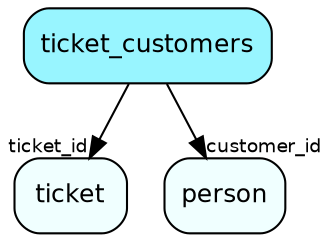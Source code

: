 digraph ticket_customers  {
node [shape = box style="rounded, filled" fontname = "Helvetica" fontsize = "12" ]
edge [fontname = "Helvetica" fontsize = "9"]

ticket_customers[fillcolor = "cadetblue1"]
ticket[fillcolor = "azure1"]
person[fillcolor = "azure1"]
ticket_customers -> ticket [headlabel = "ticket_id"]
ticket_customers -> person [headlabel = "customer_id"]
}
